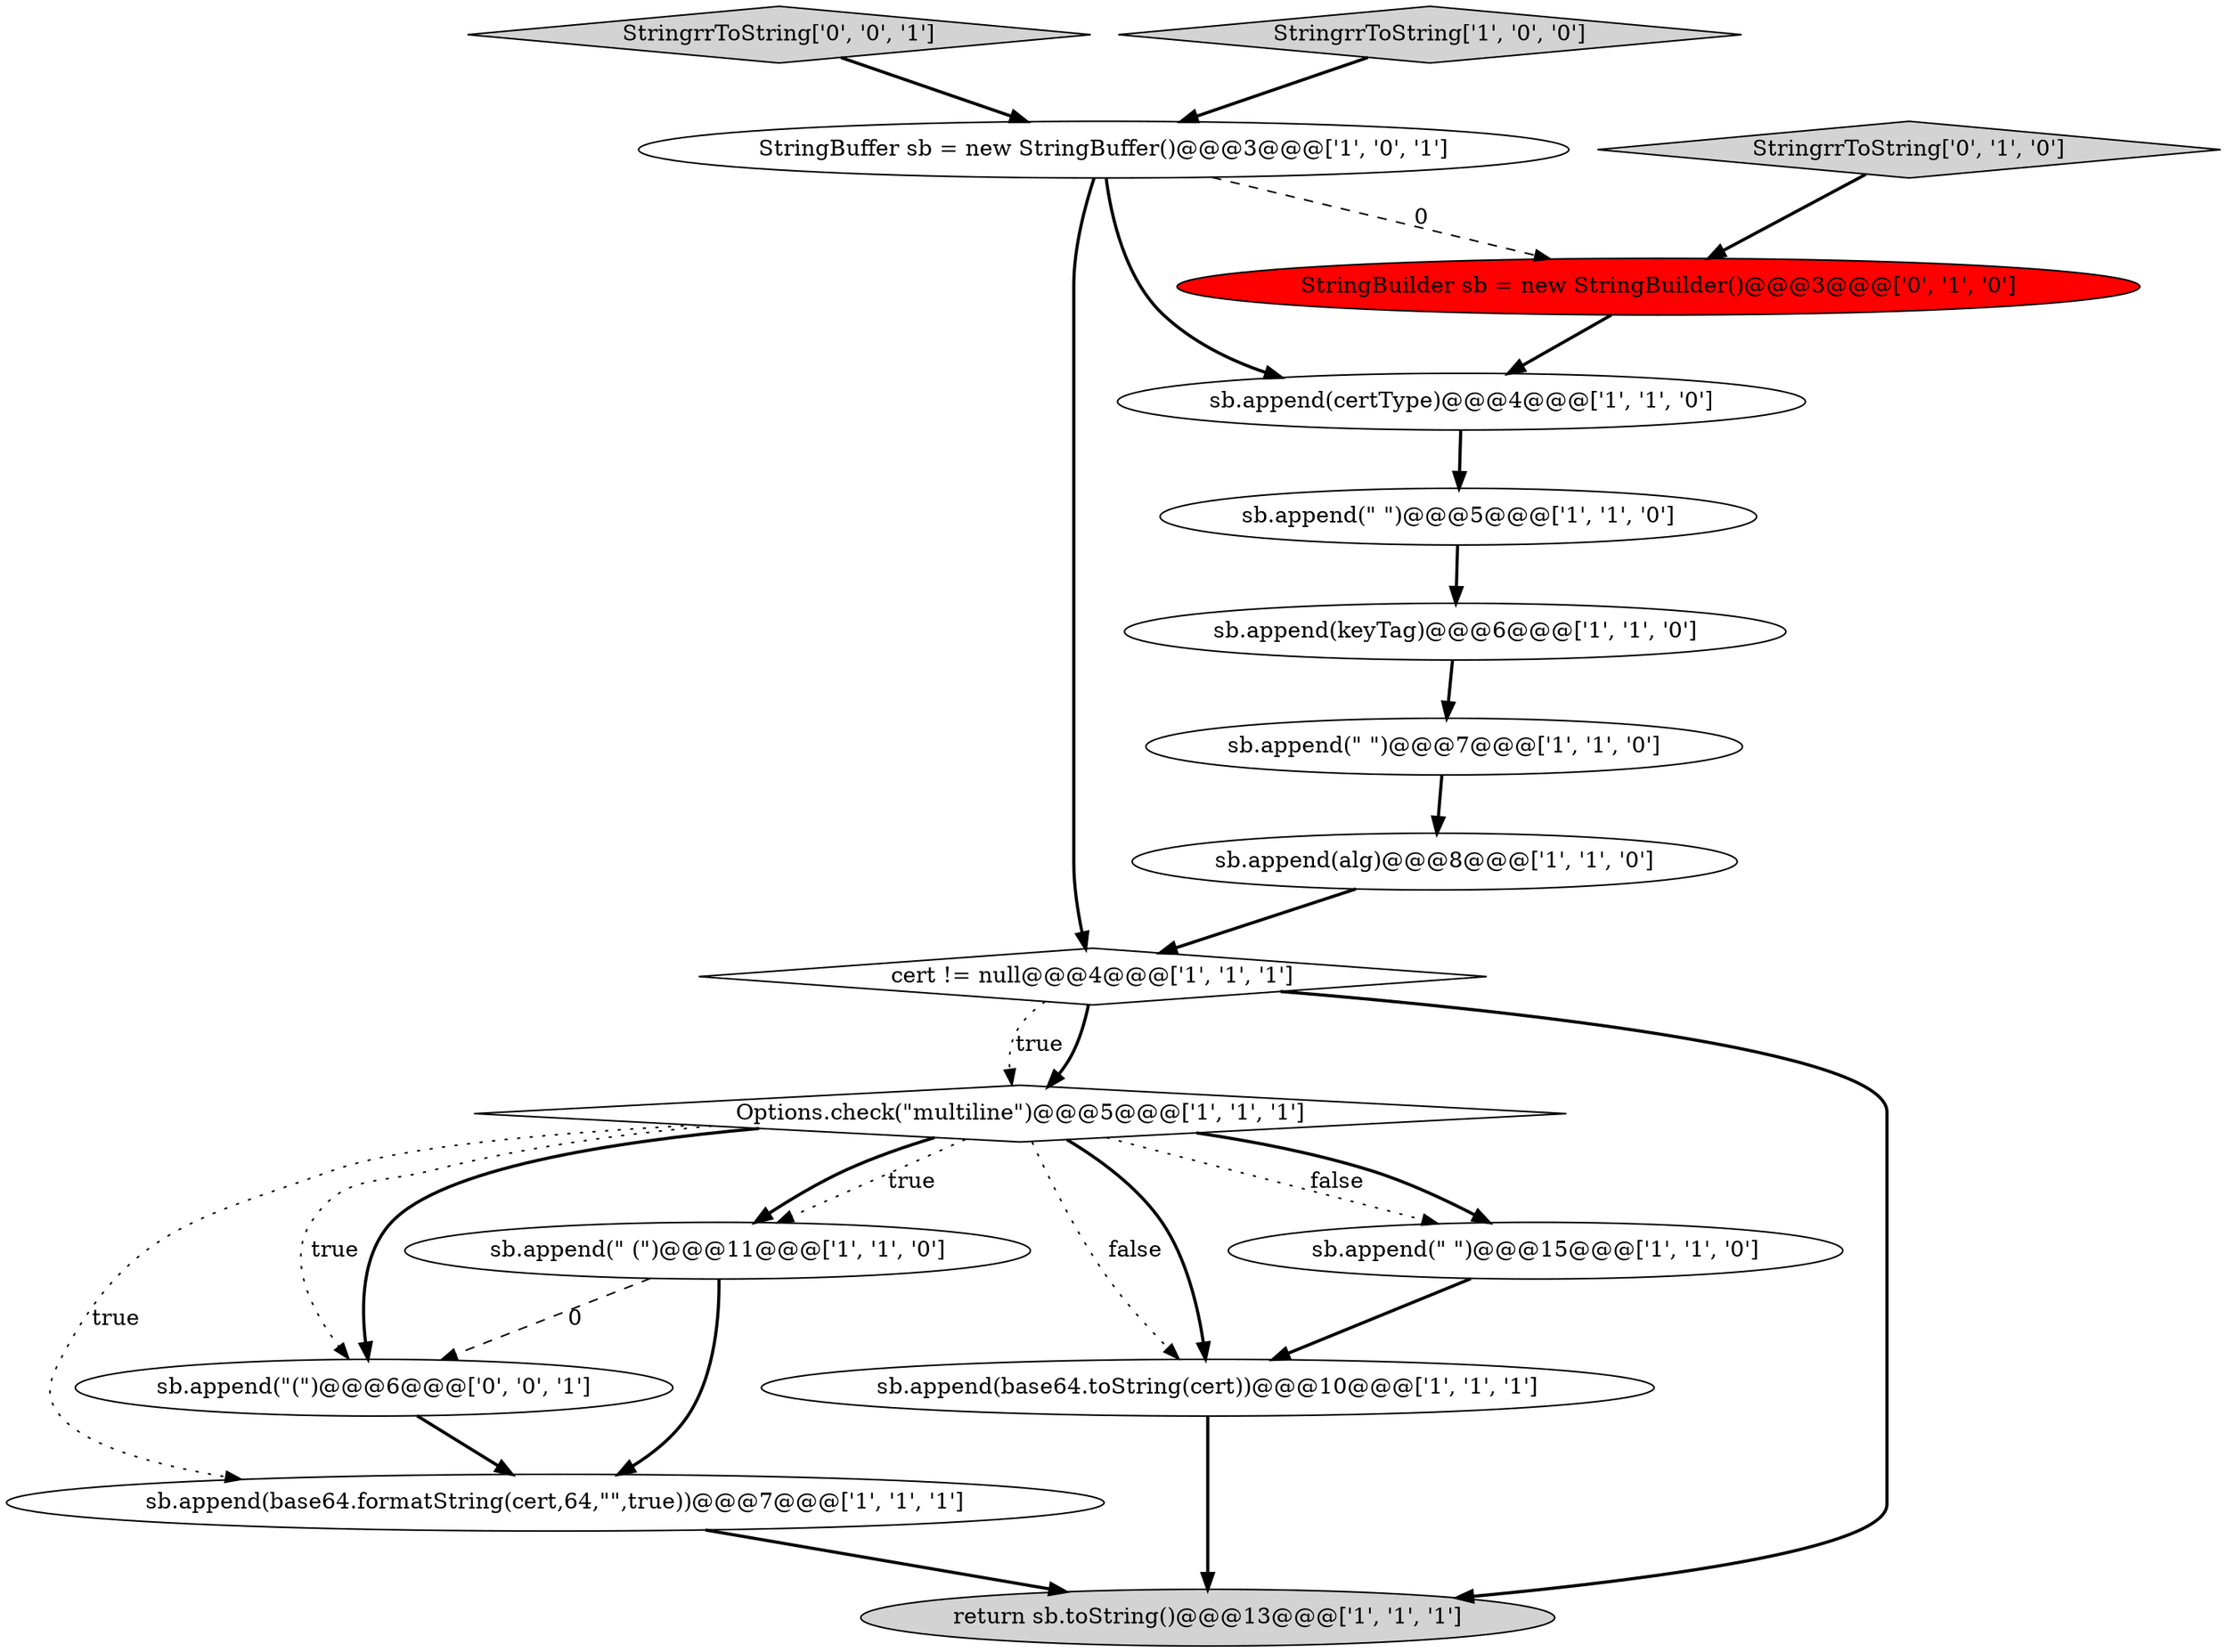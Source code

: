 digraph {
17 [style = filled, label = "StringrrToString['0', '0', '1']", fillcolor = lightgray, shape = diamond image = "AAA0AAABBB3BBB"];
13 [style = filled, label = "sb.append(base64.formatString(cert,64,\"\",true))@@@7@@@['1', '1', '1']", fillcolor = white, shape = ellipse image = "AAA0AAABBB1BBB"];
16 [style = filled, label = "sb.append(\"(\")@@@6@@@['0', '0', '1']", fillcolor = white, shape = ellipse image = "AAA0AAABBB3BBB"];
4 [style = filled, label = "return sb.toString()@@@13@@@['1', '1', '1']", fillcolor = lightgray, shape = ellipse image = "AAA0AAABBB1BBB"];
14 [style = filled, label = "StringBuilder sb = new StringBuilder()@@@3@@@['0', '1', '0']", fillcolor = red, shape = ellipse image = "AAA1AAABBB2BBB"];
0 [style = filled, label = "StringBuffer sb = new StringBuffer()@@@3@@@['1', '0', '1']", fillcolor = white, shape = ellipse image = "AAA0AAABBB1BBB"];
7 [style = filled, label = "StringrrToString['1', '0', '0']", fillcolor = lightgray, shape = diamond image = "AAA0AAABBB1BBB"];
10 [style = filled, label = "sb.append(\" (\")@@@11@@@['1', '1', '0']", fillcolor = white, shape = ellipse image = "AAA0AAABBB1BBB"];
3 [style = filled, label = "cert != null@@@4@@@['1', '1', '1']", fillcolor = white, shape = diamond image = "AAA0AAABBB1BBB"];
12 [style = filled, label = "sb.append(certType)@@@4@@@['1', '1', '0']", fillcolor = white, shape = ellipse image = "AAA0AAABBB1BBB"];
1 [style = filled, label = "Options.check(\"multiline\")@@@5@@@['1', '1', '1']", fillcolor = white, shape = diamond image = "AAA0AAABBB1BBB"];
15 [style = filled, label = "StringrrToString['0', '1', '0']", fillcolor = lightgray, shape = diamond image = "AAA0AAABBB2BBB"];
11 [style = filled, label = "sb.append(keyTag)@@@6@@@['1', '1', '0']", fillcolor = white, shape = ellipse image = "AAA0AAABBB1BBB"];
6 [style = filled, label = "sb.append(base64.toString(cert))@@@10@@@['1', '1', '1']", fillcolor = white, shape = ellipse image = "AAA0AAABBB1BBB"];
5 [style = filled, label = "sb.append(\" \")@@@5@@@['1', '1', '0']", fillcolor = white, shape = ellipse image = "AAA0AAABBB1BBB"];
8 [style = filled, label = "sb.append(\" \")@@@7@@@['1', '1', '0']", fillcolor = white, shape = ellipse image = "AAA0AAABBB1BBB"];
2 [style = filled, label = "sb.append(\" \")@@@15@@@['1', '1', '0']", fillcolor = white, shape = ellipse image = "AAA0AAABBB1BBB"];
9 [style = filled, label = "sb.append(alg)@@@8@@@['1', '1', '0']", fillcolor = white, shape = ellipse image = "AAA0AAABBB1BBB"];
0->3 [style = bold, label=""];
16->13 [style = bold, label=""];
1->10 [style = dotted, label="true"];
12->5 [style = bold, label=""];
3->1 [style = bold, label=""];
15->14 [style = bold, label=""];
2->6 [style = bold, label=""];
0->12 [style = bold, label=""];
7->0 [style = bold, label=""];
1->6 [style = dotted, label="false"];
3->4 [style = bold, label=""];
1->2 [style = dotted, label="false"];
1->13 [style = dotted, label="true"];
0->14 [style = dashed, label="0"];
6->4 [style = bold, label=""];
1->6 [style = bold, label=""];
17->0 [style = bold, label=""];
10->13 [style = bold, label=""];
1->16 [style = bold, label=""];
14->12 [style = bold, label=""];
8->9 [style = bold, label=""];
9->3 [style = bold, label=""];
11->8 [style = bold, label=""];
5->11 [style = bold, label=""];
1->2 [style = bold, label=""];
1->16 [style = dotted, label="true"];
10->16 [style = dashed, label="0"];
1->10 [style = bold, label=""];
3->1 [style = dotted, label="true"];
13->4 [style = bold, label=""];
}
